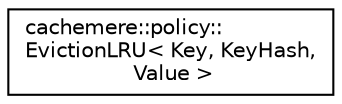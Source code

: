 digraph "Graphical Class Hierarchy"
{
 // LATEX_PDF_SIZE
  edge [fontname="Helvetica",fontsize="10",labelfontname="Helvetica",labelfontsize="10"];
  node [fontname="Helvetica",fontsize="10",shape=record];
  rankdir="LR";
  Node0 [label="cachemere::policy::\lEvictionLRU\< Key, KeyHash,\l Value \>",height=0.2,width=0.4,color="black", fillcolor="white", style="filled",URL="$classcachemere_1_1policy_1_1EvictionLRU.html",tooltip="Least Recently Used (LRU) eviction policy."];
}

